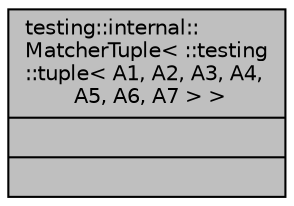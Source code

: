 digraph "testing::internal::MatcherTuple&lt; ::testing::tuple&lt; A1, A2, A3, A4, A5, A6, A7 &gt; &gt;"
{
  edge [fontname="Helvetica",fontsize="10",labelfontname="Helvetica",labelfontsize="10"];
  node [fontname="Helvetica",fontsize="10",shape=record];
  Node1 [label="{testing::internal::\lMatcherTuple\< ::testing\l::tuple\< A1, A2, A3, A4,\l A5, A6, A7 \> \>\n||}",height=0.2,width=0.4,color="black", fillcolor="grey75", style="filled", fontcolor="black"];
}
